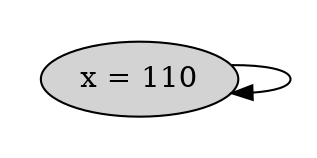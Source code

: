 strict digraph DiskGraph {
nodesep=0.35;
subgraph cluster_graph {
color="white";
8381894279946756999 [label="x = 110",style = filled]
8381894279946756999 -> 8381894279946756999 [label="",color="black",fontcolor="black"];
{rank = same; 8381894279946756999;}
}
}